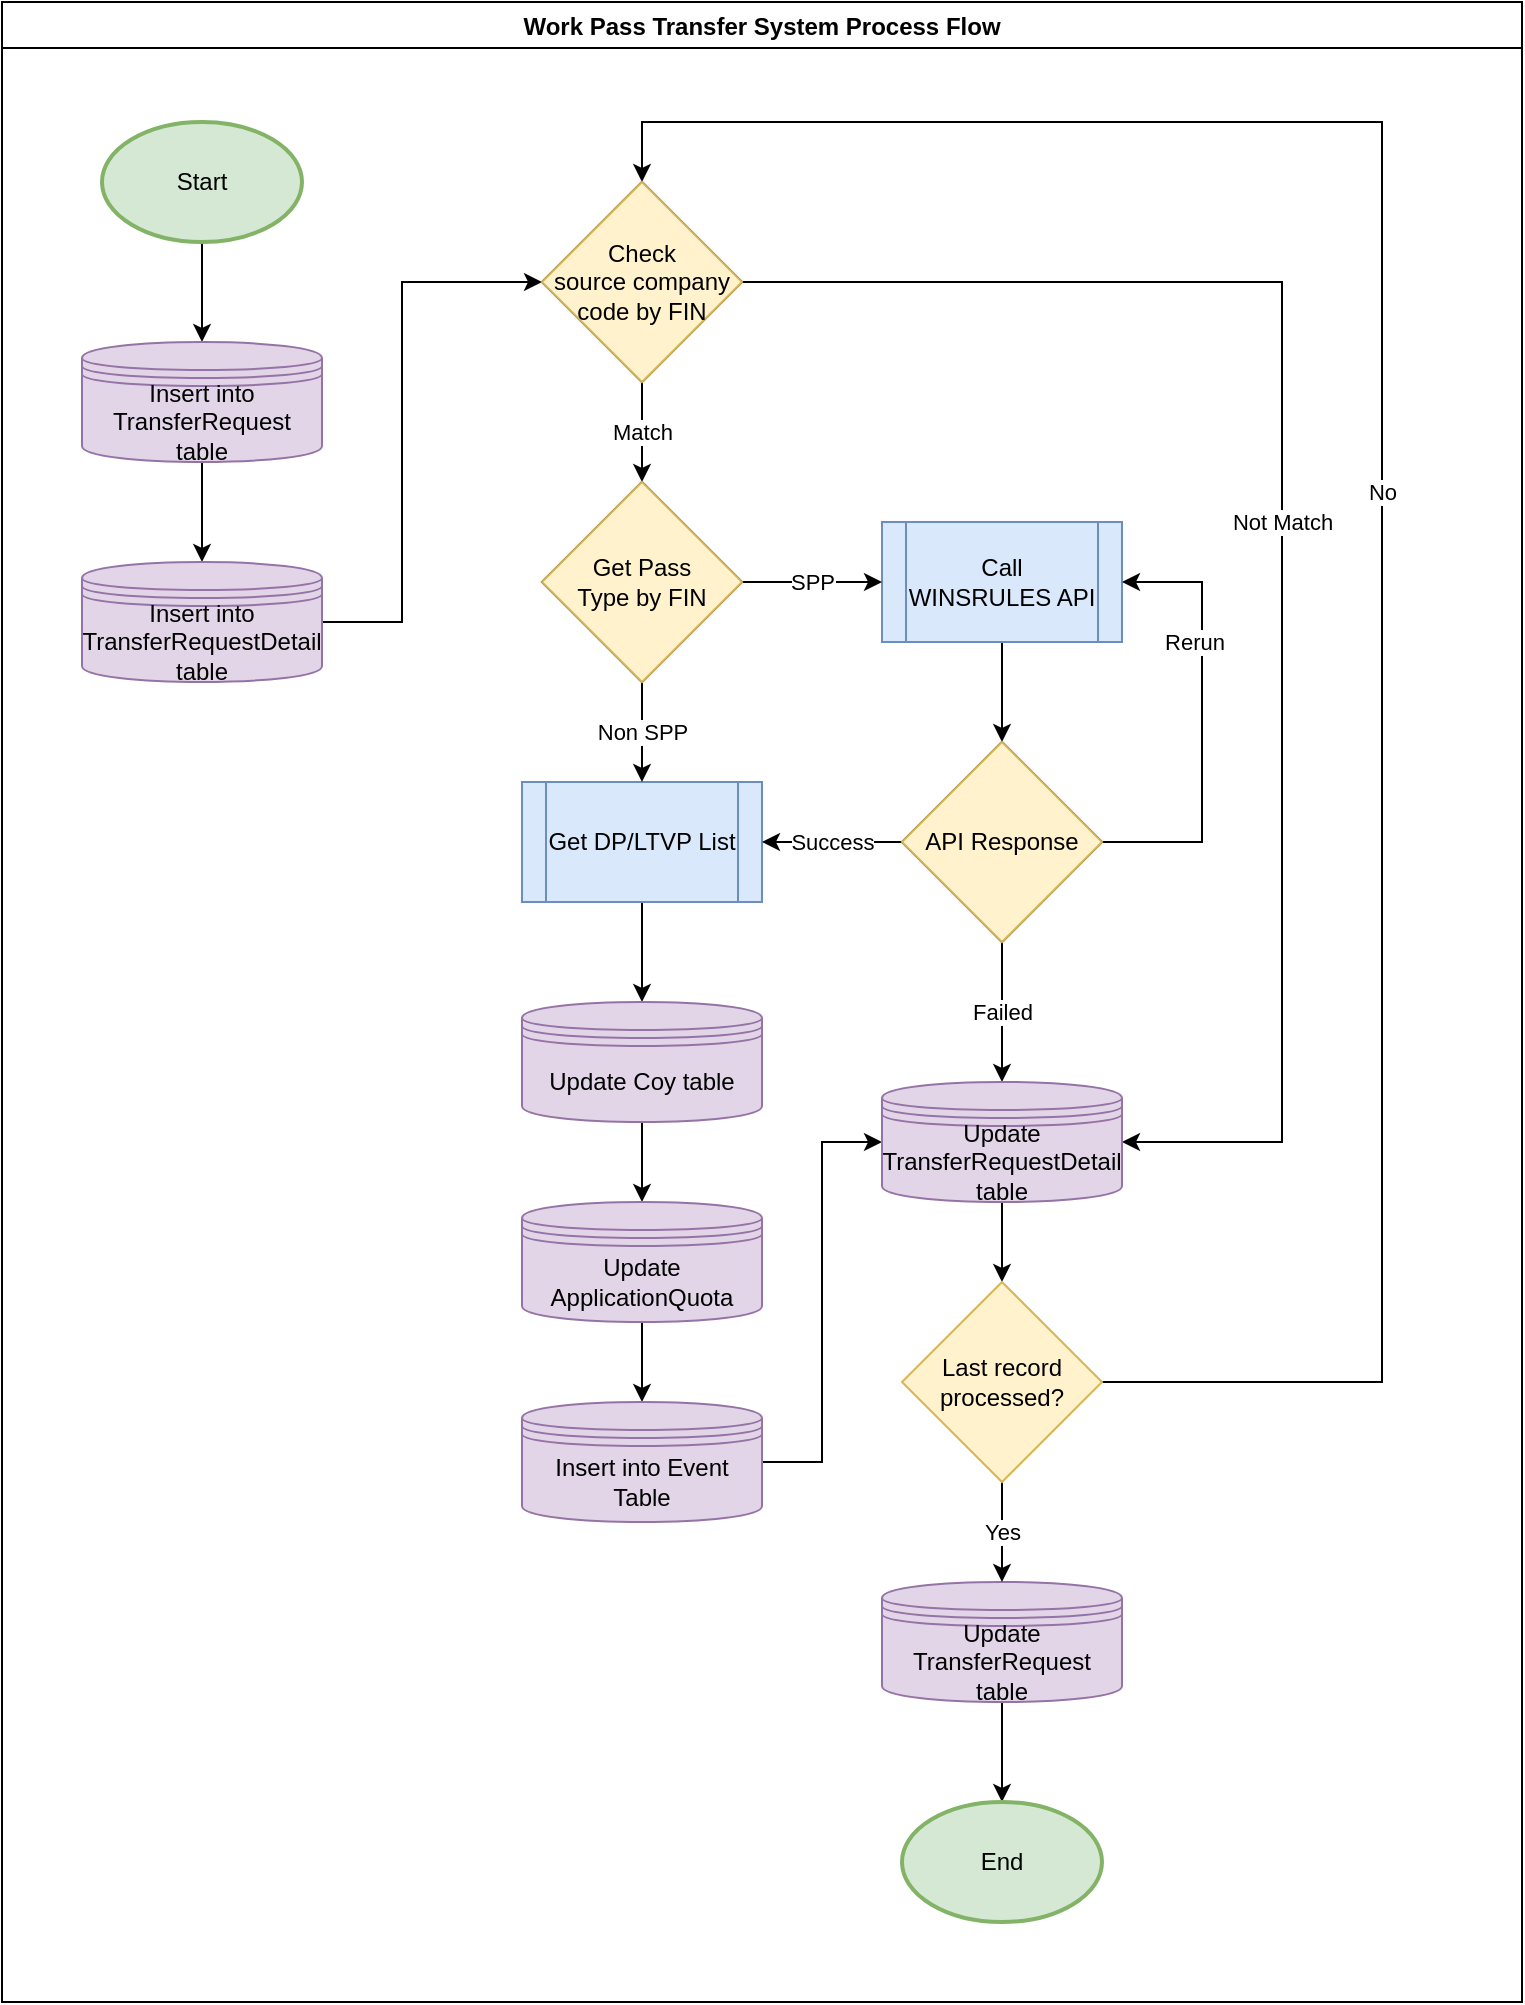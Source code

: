 <mxfile version="20.2.8" type="github">
  <diagram id="iKEkDsjV-Hw-d5Viwuhs" name="Page-1">
    <mxGraphModel dx="1224" dy="646" grid="1" gridSize="10" guides="1" tooltips="1" connect="1" arrows="1" fold="1" page="1" pageScale="1" pageWidth="850" pageHeight="1100" math="0" shadow="0">
      <root>
        <mxCell id="0" />
        <mxCell id="1" parent="0" />
        <mxCell id="-TxidxfEcZ3M2kWxtk1A-1" value="Work Pass Transfer System Process Flow" style="swimlane;rounded=0;shadow=0;" vertex="1" parent="1">
          <mxGeometry x="40" y="40" width="760" height="1000" as="geometry" />
        </mxCell>
        <mxCell id="-TxidxfEcZ3M2kWxtk1A-12" style="edgeStyle=orthogonalEdgeStyle;rounded=0;orthogonalLoop=1;jettySize=auto;html=1;exitX=0.5;exitY=1;exitDx=0;exitDy=0;exitPerimeter=0;" edge="1" parent="-TxidxfEcZ3M2kWxtk1A-1" source="-TxidxfEcZ3M2kWxtk1A-2" target="-TxidxfEcZ3M2kWxtk1A-3">
          <mxGeometry relative="1" as="geometry" />
        </mxCell>
        <mxCell id="-TxidxfEcZ3M2kWxtk1A-2" value="Start" style="strokeWidth=2;html=1;shape=mxgraph.flowchart.start_1;whiteSpace=wrap;rounded=0;fillColor=#d5e8d4;strokeColor=#82b366;" vertex="1" parent="-TxidxfEcZ3M2kWxtk1A-1">
          <mxGeometry x="50" y="60" width="100" height="60" as="geometry" />
        </mxCell>
        <mxCell id="-TxidxfEcZ3M2kWxtk1A-13" style="edgeStyle=orthogonalEdgeStyle;rounded=0;orthogonalLoop=1;jettySize=auto;html=1;exitX=0.5;exitY=1;exitDx=0;exitDy=0;" edge="1" parent="-TxidxfEcZ3M2kWxtk1A-1" source="-TxidxfEcZ3M2kWxtk1A-3" target="-TxidxfEcZ3M2kWxtk1A-4">
          <mxGeometry relative="1" as="geometry" />
        </mxCell>
        <mxCell id="-TxidxfEcZ3M2kWxtk1A-3" value="Insert into TransferRequest table" style="shape=datastore;whiteSpace=wrap;html=1;rounded=0;fillColor=#e1d5e7;strokeColor=#9673a6;" vertex="1" parent="-TxidxfEcZ3M2kWxtk1A-1">
          <mxGeometry x="40" y="170" width="120" height="60" as="geometry" />
        </mxCell>
        <mxCell id="-TxidxfEcZ3M2kWxtk1A-36" style="edgeStyle=orthogonalEdgeStyle;rounded=0;orthogonalLoop=1;jettySize=auto;html=1;exitX=1;exitY=0.5;exitDx=0;exitDy=0;entryX=0;entryY=0.5;entryDx=0;entryDy=0;" edge="1" parent="-TxidxfEcZ3M2kWxtk1A-1" source="-TxidxfEcZ3M2kWxtk1A-4" target="-TxidxfEcZ3M2kWxtk1A-5">
          <mxGeometry relative="1" as="geometry">
            <Array as="points">
              <mxPoint x="200" y="310" />
              <mxPoint x="200" y="140" />
            </Array>
          </mxGeometry>
        </mxCell>
        <mxCell id="-TxidxfEcZ3M2kWxtk1A-4" value="Insert into TransferRequestDetail table" style="shape=datastore;whiteSpace=wrap;html=1;rounded=0;fillColor=#e1d5e7;strokeColor=#9673a6;" vertex="1" parent="-TxidxfEcZ3M2kWxtk1A-1">
          <mxGeometry x="40" y="280" width="120" height="60" as="geometry" />
        </mxCell>
        <mxCell id="-TxidxfEcZ3M2kWxtk1A-37" value="Match" style="edgeStyle=orthogonalEdgeStyle;rounded=0;orthogonalLoop=1;jettySize=auto;html=1;exitX=0.5;exitY=1;exitDx=0;exitDy=0;entryX=0.5;entryY=0;entryDx=0;entryDy=0;" edge="1" parent="-TxidxfEcZ3M2kWxtk1A-1" source="-TxidxfEcZ3M2kWxtk1A-5" target="-TxidxfEcZ3M2kWxtk1A-11">
          <mxGeometry relative="1" as="geometry" />
        </mxCell>
        <mxCell id="-TxidxfEcZ3M2kWxtk1A-39" value="Not Match" style="edgeStyle=orthogonalEdgeStyle;rounded=0;orthogonalLoop=1;jettySize=auto;html=1;exitX=1;exitY=0.5;exitDx=0;exitDy=0;entryX=1;entryY=0.5;entryDx=0;entryDy=0;" edge="1" parent="-TxidxfEcZ3M2kWxtk1A-1" source="-TxidxfEcZ3M2kWxtk1A-5" target="-TxidxfEcZ3M2kWxtk1A-31">
          <mxGeometry relative="1" as="geometry">
            <Array as="points">
              <mxPoint x="640" y="140" />
              <mxPoint x="640" y="570" />
            </Array>
          </mxGeometry>
        </mxCell>
        <mxCell id="-TxidxfEcZ3M2kWxtk1A-5" value="Check &lt;br&gt;source company code by FIN" style="rhombus;whiteSpace=wrap;html=1;rounded=0;" vertex="1" parent="-TxidxfEcZ3M2kWxtk1A-1">
          <mxGeometry x="270" y="90" width="100" height="100" as="geometry" />
        </mxCell>
        <mxCell id="-TxidxfEcZ3M2kWxtk1A-22" style="edgeStyle=orthogonalEdgeStyle;rounded=0;orthogonalLoop=1;jettySize=auto;html=1;exitX=0.5;exitY=1;exitDx=0;exitDy=0;entryX=0.5;entryY=0;entryDx=0;entryDy=0;" edge="1" parent="-TxidxfEcZ3M2kWxtk1A-1" source="-TxidxfEcZ3M2kWxtk1A-7" target="-TxidxfEcZ3M2kWxtk1A-18">
          <mxGeometry relative="1" as="geometry" />
        </mxCell>
        <mxCell id="-TxidxfEcZ3M2kWxtk1A-7" value="Call WINSRULES API" style="shape=process;whiteSpace=wrap;html=1;backgroundOutline=1;rounded=0;fillColor=#dae8fc;strokeColor=#6c8ebf;" vertex="1" parent="-TxidxfEcZ3M2kWxtk1A-1">
          <mxGeometry x="440" y="260" width="120" height="60" as="geometry" />
        </mxCell>
        <mxCell id="-TxidxfEcZ3M2kWxtk1A-28" style="edgeStyle=orthogonalEdgeStyle;rounded=0;orthogonalLoop=1;jettySize=auto;html=1;exitX=0.5;exitY=1;exitDx=0;exitDy=0;entryX=0.5;entryY=0;entryDx=0;entryDy=0;" edge="1" parent="-TxidxfEcZ3M2kWxtk1A-1" source="-TxidxfEcZ3M2kWxtk1A-8" target="-TxidxfEcZ3M2kWxtk1A-25">
          <mxGeometry relative="1" as="geometry" />
        </mxCell>
        <mxCell id="-TxidxfEcZ3M2kWxtk1A-8" value="Get DP/LTVP List" style="shape=process;whiteSpace=wrap;html=1;backgroundOutline=1;rounded=0;fillColor=#dae8fc;strokeColor=#6c8ebf;" vertex="1" parent="-TxidxfEcZ3M2kWxtk1A-1">
          <mxGeometry x="260" y="390" width="120" height="60" as="geometry" />
        </mxCell>
        <mxCell id="-TxidxfEcZ3M2kWxtk1A-16" value="Non SPP" style="edgeStyle=orthogonalEdgeStyle;rounded=0;orthogonalLoop=1;jettySize=auto;html=1;exitX=0.5;exitY=1;exitDx=0;exitDy=0;entryX=0.5;entryY=0;entryDx=0;entryDy=0;" edge="1" parent="-TxidxfEcZ3M2kWxtk1A-1" source="-TxidxfEcZ3M2kWxtk1A-11" target="-TxidxfEcZ3M2kWxtk1A-8">
          <mxGeometry relative="1" as="geometry" />
        </mxCell>
        <mxCell id="-TxidxfEcZ3M2kWxtk1A-17" value="SPP" style="edgeStyle=orthogonalEdgeStyle;rounded=0;orthogonalLoop=1;jettySize=auto;html=1;exitX=1;exitY=0.5;exitDx=0;exitDy=0;entryX=0;entryY=0.5;entryDx=0;entryDy=0;" edge="1" parent="-TxidxfEcZ3M2kWxtk1A-1" source="-TxidxfEcZ3M2kWxtk1A-11" target="-TxidxfEcZ3M2kWxtk1A-7">
          <mxGeometry relative="1" as="geometry" />
        </mxCell>
        <mxCell id="-TxidxfEcZ3M2kWxtk1A-11" value="Get Pass &lt;br&gt;Type by FIN" style="rhombus;whiteSpace=wrap;html=1;rounded=0;" vertex="1" parent="-TxidxfEcZ3M2kWxtk1A-1">
          <mxGeometry x="270" y="240" width="100" height="100" as="geometry" />
        </mxCell>
        <mxCell id="-TxidxfEcZ3M2kWxtk1A-19" value="Success" style="edgeStyle=orthogonalEdgeStyle;rounded=0;orthogonalLoop=1;jettySize=auto;html=1;exitX=0;exitY=0.5;exitDx=0;exitDy=0;entryX=1;entryY=0.5;entryDx=0;entryDy=0;" edge="1" parent="-TxidxfEcZ3M2kWxtk1A-1" source="-TxidxfEcZ3M2kWxtk1A-18" target="-TxidxfEcZ3M2kWxtk1A-8">
          <mxGeometry relative="1" as="geometry" />
        </mxCell>
        <mxCell id="-TxidxfEcZ3M2kWxtk1A-20" style="edgeStyle=orthogonalEdgeStyle;rounded=0;orthogonalLoop=1;jettySize=auto;html=1;exitX=1;exitY=0.5;exitDx=0;exitDy=0;entryX=1;entryY=0.5;entryDx=0;entryDy=0;" edge="1" parent="-TxidxfEcZ3M2kWxtk1A-1" source="-TxidxfEcZ3M2kWxtk1A-18" target="-TxidxfEcZ3M2kWxtk1A-7">
          <mxGeometry relative="1" as="geometry">
            <Array as="points">
              <mxPoint x="600" y="420" />
              <mxPoint x="600" y="290" />
            </Array>
          </mxGeometry>
        </mxCell>
        <mxCell id="-TxidxfEcZ3M2kWxtk1A-21" value="Rerun" style="edgeLabel;html=1;align=center;verticalAlign=middle;resizable=0;points=[];rounded=0;" vertex="1" connectable="0" parent="-TxidxfEcZ3M2kWxtk1A-20">
          <mxGeometry x="0.363" y="4" relative="1" as="geometry">
            <mxPoint as="offset" />
          </mxGeometry>
        </mxCell>
        <mxCell id="-TxidxfEcZ3M2kWxtk1A-38" value="Failed" style="edgeStyle=orthogonalEdgeStyle;rounded=0;orthogonalLoop=1;jettySize=auto;html=1;exitX=0.5;exitY=1;exitDx=0;exitDy=0;entryX=0.5;entryY=0;entryDx=0;entryDy=0;" edge="1" parent="-TxidxfEcZ3M2kWxtk1A-1" source="-TxidxfEcZ3M2kWxtk1A-18" target="-TxidxfEcZ3M2kWxtk1A-31">
          <mxGeometry relative="1" as="geometry" />
        </mxCell>
        <mxCell id="-TxidxfEcZ3M2kWxtk1A-18" value="API Response" style="rhombus;whiteSpace=wrap;html=1;rounded=0;" vertex="1" parent="-TxidxfEcZ3M2kWxtk1A-1">
          <mxGeometry x="450" y="370" width="100" height="100" as="geometry" />
        </mxCell>
        <mxCell id="-TxidxfEcZ3M2kWxtk1A-29" style="edgeStyle=orthogonalEdgeStyle;rounded=0;orthogonalLoop=1;jettySize=auto;html=1;exitX=0.5;exitY=1;exitDx=0;exitDy=0;entryX=0.5;entryY=0;entryDx=0;entryDy=0;" edge="1" parent="-TxidxfEcZ3M2kWxtk1A-1" source="-TxidxfEcZ3M2kWxtk1A-25" target="-TxidxfEcZ3M2kWxtk1A-26">
          <mxGeometry relative="1" as="geometry" />
        </mxCell>
        <mxCell id="-TxidxfEcZ3M2kWxtk1A-25" value="Update Coy table" style="shape=datastore;whiteSpace=wrap;html=1;rounded=0;fillColor=#e1d5e7;strokeColor=#9673a6;" vertex="1" parent="-TxidxfEcZ3M2kWxtk1A-1">
          <mxGeometry x="260" y="500" width="120" height="60" as="geometry" />
        </mxCell>
        <mxCell id="-TxidxfEcZ3M2kWxtk1A-30" style="edgeStyle=orthogonalEdgeStyle;rounded=0;orthogonalLoop=1;jettySize=auto;html=1;exitX=0.5;exitY=1;exitDx=0;exitDy=0;entryX=0.5;entryY=0;entryDx=0;entryDy=0;" edge="1" parent="-TxidxfEcZ3M2kWxtk1A-1" source="-TxidxfEcZ3M2kWxtk1A-26" target="-TxidxfEcZ3M2kWxtk1A-27">
          <mxGeometry relative="1" as="geometry" />
        </mxCell>
        <mxCell id="-TxidxfEcZ3M2kWxtk1A-26" value="Update ApplicationQuota" style="shape=datastore;whiteSpace=wrap;html=1;rounded=0;fillColor=#e1d5e7;strokeColor=#9673a6;" vertex="1" parent="-TxidxfEcZ3M2kWxtk1A-1">
          <mxGeometry x="260" y="600" width="120" height="60" as="geometry" />
        </mxCell>
        <mxCell id="-TxidxfEcZ3M2kWxtk1A-45" style="edgeStyle=orthogonalEdgeStyle;rounded=0;orthogonalLoop=1;jettySize=auto;html=1;exitX=1;exitY=0.5;exitDx=0;exitDy=0;entryX=0;entryY=0.5;entryDx=0;entryDy=0;" edge="1" parent="-TxidxfEcZ3M2kWxtk1A-1" source="-TxidxfEcZ3M2kWxtk1A-27" target="-TxidxfEcZ3M2kWxtk1A-31">
          <mxGeometry relative="1" as="geometry" />
        </mxCell>
        <mxCell id="-TxidxfEcZ3M2kWxtk1A-27" value="Insert into Event Table" style="shape=datastore;whiteSpace=wrap;html=1;rounded=0;fillColor=#e1d5e7;strokeColor=#9673a6;" vertex="1" parent="-TxidxfEcZ3M2kWxtk1A-1">
          <mxGeometry x="260" y="700" width="120" height="60" as="geometry" />
        </mxCell>
        <mxCell id="-TxidxfEcZ3M2kWxtk1A-48" style="edgeStyle=orthogonalEdgeStyle;rounded=0;orthogonalLoop=1;jettySize=auto;html=1;exitX=0.5;exitY=1;exitDx=0;exitDy=0;entryX=0.5;entryY=0;entryDx=0;entryDy=0;" edge="1" parent="-TxidxfEcZ3M2kWxtk1A-1" source="-TxidxfEcZ3M2kWxtk1A-31" target="-TxidxfEcZ3M2kWxtk1A-47">
          <mxGeometry relative="1" as="geometry" />
        </mxCell>
        <mxCell id="-TxidxfEcZ3M2kWxtk1A-31" value="Update TransferRequestDetail&lt;br&gt;table" style="shape=datastore;whiteSpace=wrap;html=1;rounded=0;fillColor=#e1d5e7;strokeColor=#9673a6;" vertex="1" parent="-TxidxfEcZ3M2kWxtk1A-1">
          <mxGeometry x="440" y="540" width="120" height="60" as="geometry" />
        </mxCell>
        <mxCell id="-TxidxfEcZ3M2kWxtk1A-44" style="edgeStyle=orthogonalEdgeStyle;rounded=0;orthogonalLoop=1;jettySize=auto;html=1;exitX=0.5;exitY=1;exitDx=0;exitDy=0;entryX=0.5;entryY=0;entryDx=0;entryDy=0;entryPerimeter=0;" edge="1" parent="-TxidxfEcZ3M2kWxtk1A-1" source="-TxidxfEcZ3M2kWxtk1A-34" target="-TxidxfEcZ3M2kWxtk1A-43">
          <mxGeometry relative="1" as="geometry" />
        </mxCell>
        <mxCell id="-TxidxfEcZ3M2kWxtk1A-34" value="Update TransferRequest table" style="shape=datastore;whiteSpace=wrap;html=1;rounded=0;fillColor=#e1d5e7;strokeColor=#9673a6;" vertex="1" parent="-TxidxfEcZ3M2kWxtk1A-1">
          <mxGeometry x="440" y="790" width="120" height="60" as="geometry" />
        </mxCell>
        <mxCell id="-TxidxfEcZ3M2kWxtk1A-43" value="End" style="strokeWidth=2;html=1;shape=mxgraph.flowchart.start_1;whiteSpace=wrap;rounded=0;fillColor=#d5e8d4;strokeColor=#82b366;" vertex="1" parent="-TxidxfEcZ3M2kWxtk1A-1">
          <mxGeometry x="450" y="900" width="100" height="60" as="geometry" />
        </mxCell>
        <mxCell id="-TxidxfEcZ3M2kWxtk1A-49" value="Yes" style="edgeStyle=orthogonalEdgeStyle;rounded=0;orthogonalLoop=1;jettySize=auto;html=1;exitX=0.5;exitY=1;exitDx=0;exitDy=0;entryX=0.5;entryY=0;entryDx=0;entryDy=0;" edge="1" parent="-TxidxfEcZ3M2kWxtk1A-1" source="-TxidxfEcZ3M2kWxtk1A-47" target="-TxidxfEcZ3M2kWxtk1A-34">
          <mxGeometry relative="1" as="geometry" />
        </mxCell>
        <mxCell id="-TxidxfEcZ3M2kWxtk1A-50" value="No" style="edgeStyle=orthogonalEdgeStyle;rounded=0;orthogonalLoop=1;jettySize=auto;html=1;exitX=1;exitY=0.5;exitDx=0;exitDy=0;entryX=0.5;entryY=0;entryDx=0;entryDy=0;" edge="1" parent="-TxidxfEcZ3M2kWxtk1A-1" source="-TxidxfEcZ3M2kWxtk1A-47" target="-TxidxfEcZ3M2kWxtk1A-5">
          <mxGeometry relative="1" as="geometry">
            <Array as="points">
              <mxPoint x="690" y="690" />
              <mxPoint x="690" y="60" />
              <mxPoint x="320" y="60" />
            </Array>
          </mxGeometry>
        </mxCell>
        <mxCell id="-TxidxfEcZ3M2kWxtk1A-47" value="Last record processed?" style="rhombus;whiteSpace=wrap;html=1;rounded=0;fillColor=#fff2cc;strokeColor=#d6b656;" vertex="1" parent="-TxidxfEcZ3M2kWxtk1A-1">
          <mxGeometry x="450" y="640" width="100" height="100" as="geometry" />
        </mxCell>
        <mxCell id="-TxidxfEcZ3M2kWxtk1A-51" value="Check &lt;br&gt;source company code by FIN" style="rhombus;whiteSpace=wrap;html=1;rounded=0;fillColor=#fff2cc;strokeColor=#d6b656;" vertex="1" parent="-TxidxfEcZ3M2kWxtk1A-1">
          <mxGeometry x="270" y="90" width="100" height="100" as="geometry" />
        </mxCell>
        <mxCell id="-TxidxfEcZ3M2kWxtk1A-52" value="Get Pass &lt;br&gt;Type by FIN" style="rhombus;whiteSpace=wrap;html=1;rounded=0;fillColor=#fff2cc;strokeColor=#d6b656;" vertex="1" parent="-TxidxfEcZ3M2kWxtk1A-1">
          <mxGeometry x="270" y="240" width="100" height="100" as="geometry" />
        </mxCell>
        <mxCell id="-TxidxfEcZ3M2kWxtk1A-53" value="API Response" style="rhombus;whiteSpace=wrap;html=1;rounded=0;fillColor=#fff2cc;strokeColor=#d6b656;" vertex="1" parent="-TxidxfEcZ3M2kWxtk1A-1">
          <mxGeometry x="450" y="370" width="100" height="100" as="geometry" />
        </mxCell>
      </root>
    </mxGraphModel>
  </diagram>
</mxfile>
